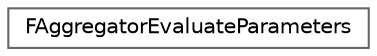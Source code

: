digraph "Graphical Class Hierarchy"
{
 // INTERACTIVE_SVG=YES
 // LATEX_PDF_SIZE
  bgcolor="transparent";
  edge [fontname=Helvetica,fontsize=10,labelfontname=Helvetica,labelfontsize=10];
  node [fontname=Helvetica,fontsize=10,shape=box,height=0.2,width=0.4];
  rankdir="LR";
  Node0 [id="Node000000",label="FAggregatorEvaluateParameters",height=0.2,width=0.4,color="grey40", fillcolor="white", style="filled",URL="$d4/d8c/structFAggregatorEvaluateParameters.html",tooltip="Data that is used in aggregator evaluation that is passed from the caller/game code."];
}
